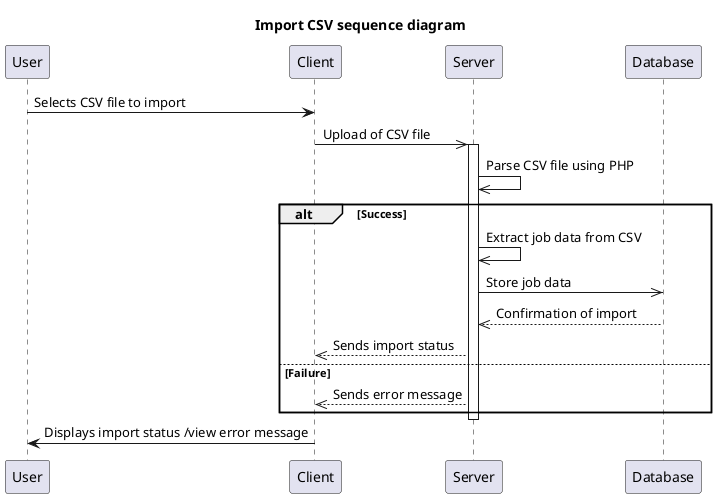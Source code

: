 @startuml
Participant User
Participant Client 
Participant Server
Participant Database
title Import CSV sequence diagram

User->Client: Selects CSV file to import
Client->>Server: Upload of CSV file

activate Server
Server->>Server: Parse CSV file using PHP
alt Success
    Server->>Server: Extract job data from CSV
    Server->>Database: Store job data
    Database-->>Server: Confirmation of import
    Server-->>Client: Sends import status
else Failure
    Server-->>Client: Sends error message
end
deactivate Server

Client->User: Displays import status /view error message
@enduml